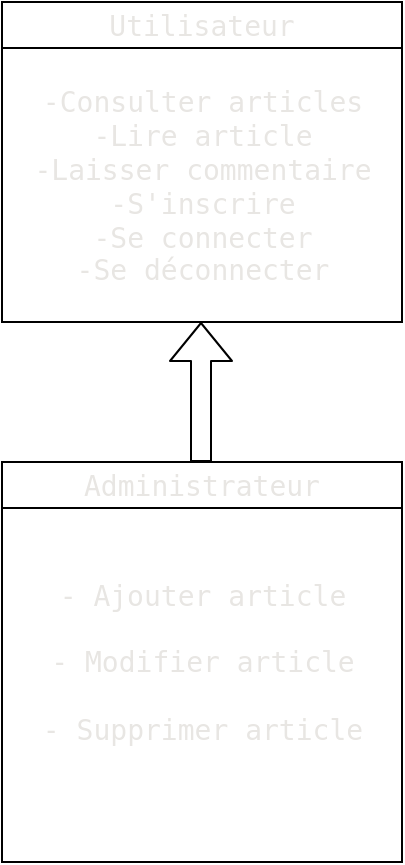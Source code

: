 <mxfile>
    <diagram id="opcYJe9jVYEtM_SSfWl6" name="Page-1">
        <mxGraphModel dx="576" dy="474" grid="1" gridSize="10" guides="1" tooltips="1" connect="1" arrows="1" fold="1" page="1" pageScale="1" pageWidth="827" pageHeight="1169" math="0" shadow="0">
            <root>
                <mxCell id="0"/>
                <mxCell id="1" parent="0"/>
                <mxCell id="3" value="&lt;span style=&quot;color: rgb(232, 230, 227); font-family: &amp;quot;Söhne Mono&amp;quot;, Monaco, &amp;quot;Andale Mono&amp;quot;, &amp;quot;Ubuntu Mono&amp;quot;, monospace; font-size: 14px; font-weight: 400; text-align: left;&quot;&gt;Utilisateur  &lt;/span&gt;" style="swimlane;whiteSpace=wrap;html=1;startSize=23;" vertex="1" parent="1">
                    <mxGeometry x="170" y="70" width="200" height="160" as="geometry"/>
                </mxCell>
                <mxCell id="5" value="&lt;br&gt;&lt;span style=&quot;color: rgb(232, 230, 227); font-family: &amp;quot;Söhne Mono&amp;quot;, Monaco, &amp;quot;Andale Mono&amp;quot;, &amp;quot;Ubuntu Mono&amp;quot;, monospace; font-size: 14px; font-style: normal; font-variant-ligatures: normal; font-variant-caps: normal; font-weight: 400; letter-spacing: normal; orphans: 2; text-align: left; text-indent: 0px; text-transform: none; widows: 2; word-spacing: 0px; -webkit-text-stroke-width: 0px; text-decoration-thickness: initial; text-decoration-style: initial; text-decoration-color: initial; float: none; display: inline !important;&quot;&gt;-Consulter articles&lt;br&gt;-Lire &lt;/span&gt;&lt;span style=&quot;border: 0px solid rgb(57, 62, 64); box-sizing: border-box; --tw-border-spacing-x: 0; --tw-border-spacing-y: 0; --tw-translate-x: 0; --tw-translate-y: 0; --tw-rotate: 0; --tw-skew-x: 0; --tw-skew-y: 0; --tw-scale-x: 1; --tw-scale-y: 1; --tw-pan-x: ; --tw-pan-y: ; --tw-pinch-zoom: ; --tw-scroll-snap-strictness: proximity; --tw-gradient-from-position: ; --tw-gradient-via-position: ; --tw-gradient-to-position: ; --tw-ordinal: ; --tw-slashed-zero: ; --tw-numeric-figure: ; --tw-numeric-spacing: ; --tw-numeric-fraction: ; --tw-ring-inset: ; --tw-ring-offset-width: 0px; --tw-ring-offset-color: #fff; --tw-ring-color: rgba(69,89,164,0.5); --tw-ring-offset-shadow: 0 0 transparent; --tw-ring-shadow: 0 0 transparent; --tw-shadow: 0 0 transparent; --tw-shadow-colored: 0 0 transparent; --tw-blur: ; --tw-brightness: ; --tw-contrast: ; --tw-grayscale: ; --tw-hue-rotate: ; --tw-invert: ; --tw-saturate: ; --tw-sepia: ; --tw-drop-shadow: ; --tw-backdrop-blur: ; --tw-backdrop-brightness: ; --tw-backdrop-contrast: ; --tw-backdrop-grayscale: ; --tw-backdrop-hue-rotate: ; --tw-backdrop-invert: ; --tw-backdrop-opacity: ; --tw-backdrop-saturate: ; --tw-backdrop-sepia: ; --darkreader-bg--tw-ring-offset-width: 0px; --darkreader-bg--tw-ring-offset-color: #181a1b; --darkreader-bg--tw-ring-color: rgba(55, 71, 131, 0.5); --darkreader-bg--tw-ring-offset-shadow: 0 0 transparent; --darkreader-bg--tw-ring-shadow: 0 0 transparent; --darkreader-bg--tw-shadow: 0 0 transparent; --darkreader-bg--tw-shadow-colored: 0 0 transparent; color: rgb(232, 230, 227); font-family: &amp;quot;Söhne Mono&amp;quot;, Monaco, &amp;quot;Andale Mono&amp;quot;, &amp;quot;Ubuntu Mono&amp;quot;, monospace; font-size: 14px; font-style: normal; font-variant-ligatures: normal; font-variant-caps: normal; font-weight: 400; letter-spacing: normal; orphans: 2; text-align: left; text-indent: 0px; text-transform: none; widows: 2; word-spacing: 0px; -webkit-text-stroke-width: 0px; text-decoration-thickness: initial; text-decoration-style: initial; text-decoration-color: initial;&quot; class=&quot;hljs-selector-tag&quot;&gt;article&lt;/span&gt;&lt;span style=&quot;color: rgb(232, 230, 227); font-family: &amp;quot;Söhne Mono&amp;quot;, Monaco, &amp;quot;Andale Mono&amp;quot;, &amp;quot;Ubuntu Mono&amp;quot;, monospace; font-size: 14px; font-style: normal; font-variant-ligatures: normal; font-variant-caps: normal; font-weight: 400; letter-spacing: normal; orphans: 2; text-align: left; text-indent: 0px; text-transform: none; widows: 2; word-spacing: 0px; -webkit-text-stroke-width: 0px; text-decoration-thickness: initial; text-decoration-style: initial; text-decoration-color: initial; float: none; display: inline !important;&quot;&gt;&lt;br&gt;-Laisser commentaire&lt;br&gt;-S'inscrire&lt;br&gt;-Se connecter&lt;br&gt;-Se déconnecter &lt;/span&gt;" style="text;html=1;align=center;verticalAlign=middle;resizable=0;points=[];autosize=1;strokeColor=none;fillColor=none;" vertex="1" parent="3">
                    <mxGeometry x="5" y="20" width="190" height="130" as="geometry"/>
                </mxCell>
                <mxCell id="6" value="" style="shape=flexArrow;endArrow=classic;html=1;" edge="1" parent="1">
                    <mxGeometry width="50" height="50" relative="1" as="geometry">
                        <mxPoint x="269.5" y="300" as="sourcePoint"/>
                        <mxPoint x="269.5" y="230" as="targetPoint"/>
                    </mxGeometry>
                </mxCell>
                <mxCell id="7" value="&lt;span style=&quot;font-family: &amp;quot;Söhne Mono&amp;quot;, Monaco, &amp;quot;Andale Mono&amp;quot;, &amp;quot;Ubuntu Mono&amp;quot;, monospace; font-size: 14px; font-weight: 400; text-align: left;&quot;&gt;&lt;font style=&quot;&quot; color=&quot;#e8e6e3&quot;&gt;Administrateur &lt;/font&gt;&lt;/span&gt;" style="swimlane;whiteSpace=wrap;html=1;" vertex="1" parent="1">
                    <mxGeometry x="170" y="300" width="200" height="200" as="geometry"/>
                </mxCell>
                <mxCell id="8" value="&lt;span style=&quot;color: rgb(232, 230, 227); font-family: &amp;quot;Söhne Mono&amp;quot;, Monaco, &amp;quot;Andale Mono&amp;quot;, &amp;quot;Ubuntu Mono&amp;quot;, monospace; font-size: 14px; text-align: left;&quot;&gt;- Ajouter &lt;/span&gt;&lt;span style=&quot;border: 0px solid rgb(57, 62, 64); box-sizing: border-box; --tw-border-spacing-x: 0; --tw-border-spacing-y: 0; --tw-translate-x: 0; --tw-translate-y: 0; --tw-rotate: 0; --tw-skew-x: 0; --tw-skew-y: 0; --tw-scale-x: 1; --tw-scale-y: 1; --tw-pan-x: ; --tw-pan-y: ; --tw-pinch-zoom: ; --tw-scroll-snap-strictness: proximity; --tw-gradient-from-position: ; --tw-gradient-via-position: ; --tw-gradient-to-position: ; --tw-ordinal: ; --tw-slashed-zero: ; --tw-numeric-figure: ; --tw-numeric-spacing: ; --tw-numeric-fraction: ; --tw-ring-inset: ; --tw-ring-offset-width: 0px; --tw-ring-offset-color: #fff; --tw-ring-color: rgba(69,89,164,0.5); --tw-ring-offset-shadow: 0 0 transparent; --tw-ring-shadow: 0 0 transparent; --tw-shadow: 0 0 transparent; --tw-shadow-colored: 0 0 transparent; --tw-blur: ; --tw-brightness: ; --tw-contrast: ; --tw-grayscale: ; --tw-hue-rotate: ; --tw-invert: ; --tw-saturate: ; --tw-sepia: ; --tw-drop-shadow: ; --tw-backdrop-blur: ; --tw-backdrop-brightness: ; --tw-backdrop-contrast: ; --tw-backdrop-grayscale: ; --tw-backdrop-hue-rotate: ; --tw-backdrop-invert: ; --tw-backdrop-opacity: ; --tw-backdrop-saturate: ; --tw-backdrop-sepia: ; --darkreader-bg--tw-ring-offset-width: 0px; --darkreader-bg--tw-ring-offset-color: #181a1b; --darkreader-bg--tw-ring-color: rgba(55, 71, 131, 0.5); --darkreader-bg--tw-ring-offset-shadow: 0 0 transparent; --darkreader-bg--tw-ring-shadow: 0 0 transparent; --darkreader-bg--tw-shadow: 0 0 transparent; --darkreader-bg--tw-shadow-colored: 0 0 transparent; color: rgb(232, 230, 227); font-family: &amp;quot;Söhne Mono&amp;quot;, Monaco, &amp;quot;Andale Mono&amp;quot;, &amp;quot;Ubuntu Mono&amp;quot;, monospace; font-size: 14px; text-align: left;&quot; class=&quot;hljs-selector-tag&quot;&gt;article&lt;br&gt;&lt;br&gt;&lt;/span&gt;&lt;span style=&quot;color: rgb(232, 230, 227); font-family: &amp;quot;Söhne Mono&amp;quot;, Monaco, &amp;quot;Andale Mono&amp;quot;, &amp;quot;Ubuntu Mono&amp;quot;, monospace; font-size: 14px; text-align: left;&quot;&gt;- Modifier &lt;/span&gt;&lt;span style=&quot;border: 0px solid rgb(57, 62, 64); box-sizing: border-box; --tw-border-spacing-x: 0; --tw-border-spacing-y: 0; --tw-translate-x: 0; --tw-translate-y: 0; --tw-rotate: 0; --tw-skew-x: 0; --tw-skew-y: 0; --tw-scale-x: 1; --tw-scale-y: 1; --tw-pan-x: ; --tw-pan-y: ; --tw-pinch-zoom: ; --tw-scroll-snap-strictness: proximity; --tw-gradient-from-position: ; --tw-gradient-via-position: ; --tw-gradient-to-position: ; --tw-ordinal: ; --tw-slashed-zero: ; --tw-numeric-figure: ; --tw-numeric-spacing: ; --tw-numeric-fraction: ; --tw-ring-inset: ; --tw-ring-offset-width: 0px; --tw-ring-offset-color: #fff; --tw-ring-color: rgba(69,89,164,0.5); --tw-ring-offset-shadow: 0 0 transparent; --tw-ring-shadow: 0 0 transparent; --tw-shadow: 0 0 transparent; --tw-shadow-colored: 0 0 transparent; --tw-blur: ; --tw-brightness: ; --tw-contrast: ; --tw-grayscale: ; --tw-hue-rotate: ; --tw-invert: ; --tw-saturate: ; --tw-sepia: ; --tw-drop-shadow: ; --tw-backdrop-blur: ; --tw-backdrop-brightness: ; --tw-backdrop-contrast: ; --tw-backdrop-grayscale: ; --tw-backdrop-hue-rotate: ; --tw-backdrop-invert: ; --tw-backdrop-opacity: ; --tw-backdrop-saturate: ; --tw-backdrop-sepia: ; --darkreader-bg--tw-ring-offset-width: 0px; --darkreader-bg--tw-ring-offset-color: #181a1b; --darkreader-bg--tw-ring-color: rgba(55, 71, 131, 0.5); --darkreader-bg--tw-ring-offset-shadow: 0 0 transparent; --darkreader-bg--tw-ring-shadow: 0 0 transparent; --darkreader-bg--tw-shadow: 0 0 transparent; --darkreader-bg--tw-shadow-colored: 0 0 transparent; color: rgb(232, 230, 227); font-family: &amp;quot;Söhne Mono&amp;quot;, Monaco, &amp;quot;Andale Mono&amp;quot;, &amp;quot;Ubuntu Mono&amp;quot;, monospace; font-size: 14px; text-align: left;&quot; class=&quot;hljs-selector-tag&quot;&gt;article&lt;br&gt;&lt;br&gt;&lt;/span&gt;&lt;span style=&quot;color: rgb(232, 230, 227); font-family: &amp;quot;Söhne Mono&amp;quot;, Monaco, &amp;quot;Andale Mono&amp;quot;, &amp;quot;Ubuntu Mono&amp;quot;, monospace; font-size: 14px; text-align: left;&quot;&gt;- Supprimer &lt;/span&gt;&lt;span style=&quot;border: 0px solid rgb(57, 62, 64); box-sizing: border-box; --tw-border-spacing-x: 0; --tw-border-spacing-y: 0; --tw-translate-x: 0; --tw-translate-y: 0; --tw-rotate: 0; --tw-skew-x: 0; --tw-skew-y: 0; --tw-scale-x: 1; --tw-scale-y: 1; --tw-pan-x: ; --tw-pan-y: ; --tw-pinch-zoom: ; --tw-scroll-snap-strictness: proximity; --tw-gradient-from-position: ; --tw-gradient-via-position: ; --tw-gradient-to-position: ; --tw-ordinal: ; --tw-slashed-zero: ; --tw-numeric-figure: ; --tw-numeric-spacing: ; --tw-numeric-fraction: ; --tw-ring-inset: ; --tw-ring-offset-width: 0px; --tw-ring-offset-color: #fff; --tw-ring-color: rgba(69,89,164,0.5); --tw-ring-offset-shadow: 0 0 transparent; --tw-ring-shadow: 0 0 transparent; --tw-shadow: 0 0 transparent; --tw-shadow-colored: 0 0 transparent; --tw-blur: ; --tw-brightness: ; --tw-contrast: ; --tw-grayscale: ; --tw-hue-rotate: ; --tw-invert: ; --tw-saturate: ; --tw-sepia: ; --tw-drop-shadow: ; --tw-backdrop-blur: ; --tw-backdrop-brightness: ; --tw-backdrop-contrast: ; --tw-backdrop-grayscale: ; --tw-backdrop-hue-rotate: ; --tw-backdrop-invert: ; --tw-backdrop-opacity: ; --tw-backdrop-saturate: ; --tw-backdrop-sepia: ; --darkreader-bg--tw-ring-offset-width: 0px; --darkreader-bg--tw-ring-offset-color: #181a1b; --darkreader-bg--tw-ring-color: rgba(55, 71, 131, 0.5); --darkreader-bg--tw-ring-offset-shadow: 0 0 transparent; --darkreader-bg--tw-ring-shadow: 0 0 transparent; --darkreader-bg--tw-shadow: 0 0 transparent; --darkreader-bg--tw-shadow-colored: 0 0 transparent; color: rgb(232, 230, 227); font-family: &amp;quot;Söhne Mono&amp;quot;, Monaco, &amp;quot;Andale Mono&amp;quot;, &amp;quot;Ubuntu Mono&amp;quot;, monospace; font-size: 14px; text-align: left;&quot; class=&quot;hljs-selector-tag&quot;&gt;article&lt;/span&gt;" style="text;html=1;align=center;verticalAlign=middle;resizable=0;points=[];autosize=1;strokeColor=none;fillColor=none;" vertex="1" parent="7">
                    <mxGeometry x="10" y="50" width="180" height="100" as="geometry"/>
                </mxCell>
            </root>
        </mxGraphModel>
    </diagram>
</mxfile>